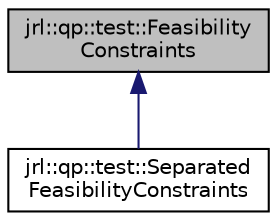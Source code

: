 digraph "jrl::qp::test::FeasibilityConstraints"
{
 // LATEX_PDF_SIZE
  edge [fontname="Helvetica",fontsize="10",labelfontname="Helvetica",labelfontsize="10"];
  node [fontname="Helvetica",fontsize="10",shape=record];
  Node1 [label="jrl::qp::test::Feasibility\lConstraints",height=0.2,width=0.4,color="black", fillcolor="grey75", style="filled", fontcolor="black",tooltip=" "];
  Node1 -> Node2 [dir="back",color="midnightblue",fontsize="10",style="solid",fontname="Helvetica"];
  Node2 [label="jrl::qp::test::Separated\lFeasibilityConstraints",height=0.2,width=0.4,color="black", fillcolor="white", style="filled",URL="$structjrl_1_1qp_1_1test_1_1SeparatedFeasibilityConstraints.html",tooltip=" "];
}
